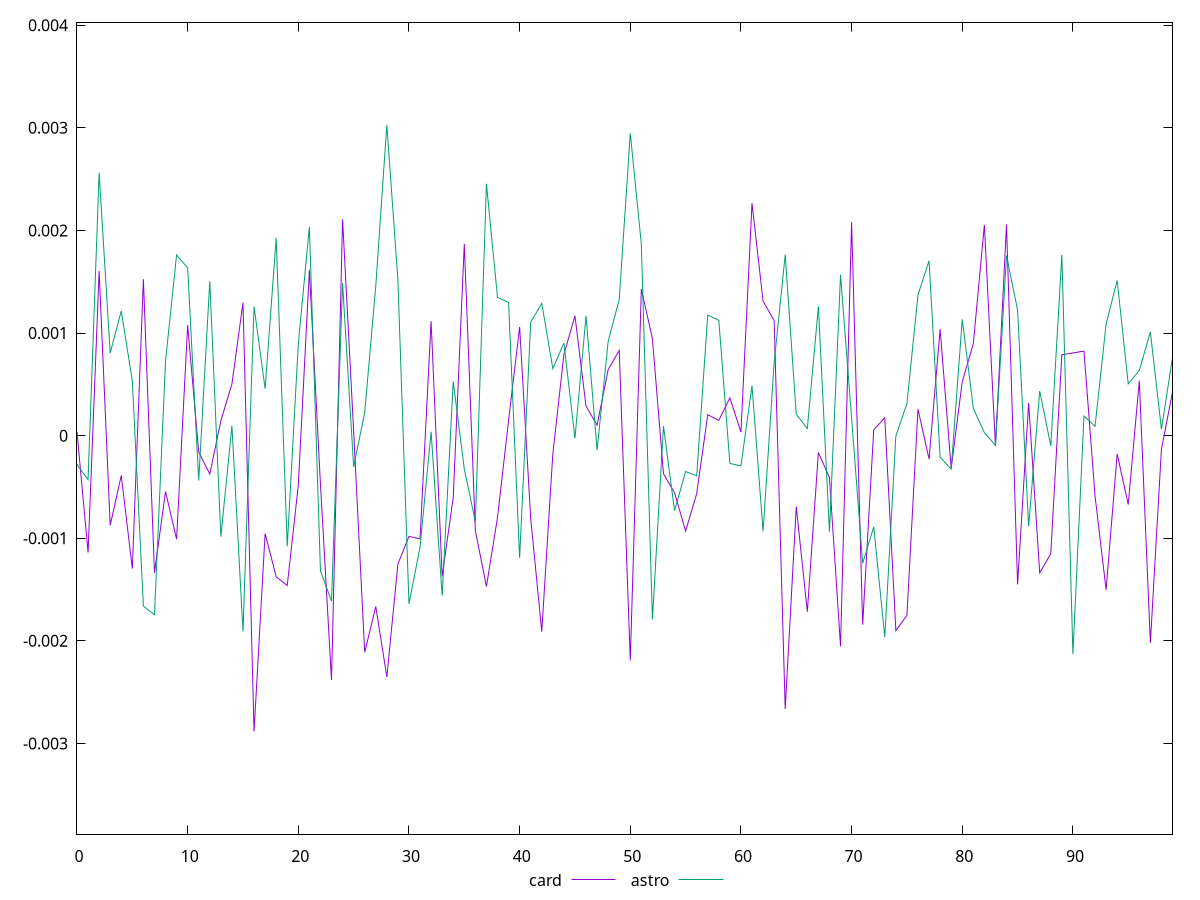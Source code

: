 reset

$card <<EOF
0 0.00003586091656319832
1 -0.0011392142714040556
2 0.0016042721703272214
3 -0.0008743223191687355
4 -0.00038872884195475523
5 -0.0012957255156208158
6 0.0015249251007170006
7 -0.0013364418525115829
8 -0.0005446182931788584
9 -0.0010096779623073662
10 0.0010763368617456581
11 -0.00016054530425636538
12 -0.00037416926353692757
13 0.00014519436306941746
14 0.0005031923089234558
15 0.001296407409234268
16 -0.002883799064962456
17 -0.0009549002130397055
18 -0.001375840517749649
19 -0.001460647078464633
20 -0.0004833219392647081
21 0.0016125815761557694
22 -0.0004725810213402071
23 -0.002381214177537466
24 0.002108138888986355
25 0.000042226156234131953
26 -0.002110922198445664
27 -0.0016650880991169708
28 -0.002351895032488227
29 -0.0012507489899912072
30 -0.0009823562527762231
31 -0.0010053342922157148
32 0.0011148370333530888
33 -0.0013719299030305492
34 -0.000602033021723758
35 0.0018678306010969704
36 -0.0009269749359900825
37 -0.0014704157332164674
38 -0.000798236632404381
39 0.0001462402024875298
40 0.0010589374904284965
41 -0.0008055459393160547
42 -0.0019099595967039696
43 -0.0001793321301942319
44 0.0007896425855753759
45 0.0011678439914931172
46 0.0002875305701039221
47 0.0001024676480565645
48 0.0006425964816678842
49 0.0008309993275798678
50 -0.0021914478626704342
51 0.0014285308170034594
52 0.0009455908907241184
53 -0.0003712457269160724
54 -0.000555563168396872
55 -0.0009301252029524643
56 -0.0005664673688801469
57 0.0002036804668762493
58 0.00014900352702523767
59 0.00036780771101627694
60 0.00003335658327481283
61 0.002265436661301834
62 0.0013100875968990733
63 0.0011224226958643114
64 -0.00266413345241267
65 -0.0006922233070730921
66 -0.0017167008026647002
67 -0.0001637682157360376
68 -0.0004097571484363849
69 -0.00205277925765171
70 0.0020814358716567836
71 -0.001842169940793109
72 0.00005537542407344498
73 0.00017468806267105784
74 -0.0019002027394142528
75 -0.0017517412796286657
76 0.00025772112811359713
77 -0.00022843731280246525
78 0.001037674596405852
79 -0.0003192826743907279
80 0.0005265789836469859
81 0.0008958674288095714
82 0.002054009172146509
83 -0.00010151174369841254
84 0.0020574423420301304
85 -0.0014496253954322357
86 0.0003170874237284238
87 -0.0013368618095306374
88 -0.001151378878598619
89 0.0007885200043975249
91 0.0008236108320312963
92 -0.0005870332753924734
93 -0.0015029331804498809
94 -0.0001781654577345526
95 -0.0006711378794102219
96 0.0005350010256808257
97 -0.002019187784542717
98 -0.00013195884364568673
99 0.0004235819143782016
EOF

$astro <<EOF
0 -0.00028097679786109913
1 -0.0004283473255210983
2 0.0025604911845213607
3 0.0008051163929661425
4 0.0012156142526802678
5 0.0005333117823470577
6 -0.0016611735305008433
7 -0.0017451707968866238
8 0.0007265141872844048
9 0.0017612450356366222
10 0.0016350940889411573
11 -0.00043674923355858247
12 0.0015051856739867028
13 -0.0009851480844315314
14 0.00009645451278654434
15 -0.001909516987753477
16 0.0012579430427772
17 0.00045702617374431887
18 0.001925778606065455
19 -0.0010790562682148595
20 0.0008949073807988333
21 0.0020346734933231227
22 -0.001317887268936078
23 -0.0016136262567021525
24 0.001486777458287824
25 -0.00030493383840132863
26 0.0002268176014071636
27 0.0014574916685517949
28 0.0030284619315630703
29 0.001515400449105446
30 -0.00164063437389196
31 -0.0010865656211579014
32 0.000037345469942224745
33 -0.0015593725233957177
34 0.000527068209388043
35 -0.00032514761336507913
36 -0.0008385863257054371
37 0.0024544795300470348
38 0.001347621511109109
39 0.0012984131878598063
40 -0.0011920316486317964
41 0.0011053889933987586
42 0.0012891671695108783
43 0.0006532414996170794
44 0.000902811287847901
45 -0.00002554888687010292
46 0.0011658405815827982
47 -0.00014065442981144936
48 0.000917531303489579
49 0.001325603100117355
50 0.002946390319741568
51 0.0018658889057675593
52 -0.0017912770317077028
53 0.00009289261796153992
54 -0.0007306806925959234
55 -0.0003501582159615074
56 -0.0003914956034280876
57 0.0011749788926762384
58 0.0011234632161848384
59 -0.00027099145411749084
60 -0.0002951420995055677
61 0.00048715487945981005
62 -0.0009318820990340856
63 0.0007082254125891412
64 0.0017632225509948004
65 0.00020692446950843556
66 0.00006895408824857853
67 0.0012576130402811058
68 -0.00093735930537019
69 0.0015674657204029546
70 0.00017268901122812012
71 -0.0012434675948827221
72 -0.0008890248639000148
73 -0.00196386726589302
74 -0.000002760171172014815
75 0.0003115620866262701
76 0.0013715614961664804
77 0.0017040407942014316
78 -0.00020978954885809723
79 -0.0003262024585190537
80 0.0011327424835264415
81 0.0002654517377748072
82 0.000028438769391154456
83 -0.00009368176759659466
84 0.0017551054746103424
85 0.0012234020217591307
86 -0.0008841457201070888
87 0.0004349767172897573
88 -0.00010042848674511688
89 0.0017623359903290398
90 -0.002127513098491374
91 0.00019081993436984937
92 0.0000906000956325504
93 0.0010864058661133847
94 0.00151351676604162
95 0.0005044380873591293
96 0.0006352733809354963
97 0.0010103586824965049
98 0.00006226695477161687
99 0.000760306614469882
EOF

set key outside below
set xrange [0:99]
set yrange [-0.003883799064962456:0.00402846193156307]
set trange [-0.003883799064962456:0.00402846193156307]
set terminal svg size 640, 520 enhanced background rgb 'white'
set output "report/report_00029_2021-02-24T13-36-40.390Z/meta/pScore-difference/comparison/line/2_vs_3.svg"

plot $card title "card" with line, \
     $astro title "astro" with line

reset
